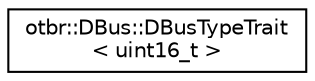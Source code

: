 digraph "Graphical Class Hierarchy"
{
  edge [fontname="Helvetica",fontsize="10",labelfontname="Helvetica",labelfontsize="10"];
  node [fontname="Helvetica",fontsize="10",shape=record];
  rankdir="LR";
  Node0 [label="otbr::DBus::DBusTypeTrait\l\< uint16_t \>",height=0.2,width=0.4,color="black", fillcolor="white", style="filled",URL="$d7/dfa/structotbr_1_1DBus_1_1DBusTypeTrait_3_01uint16__t_01_4.html"];
}
